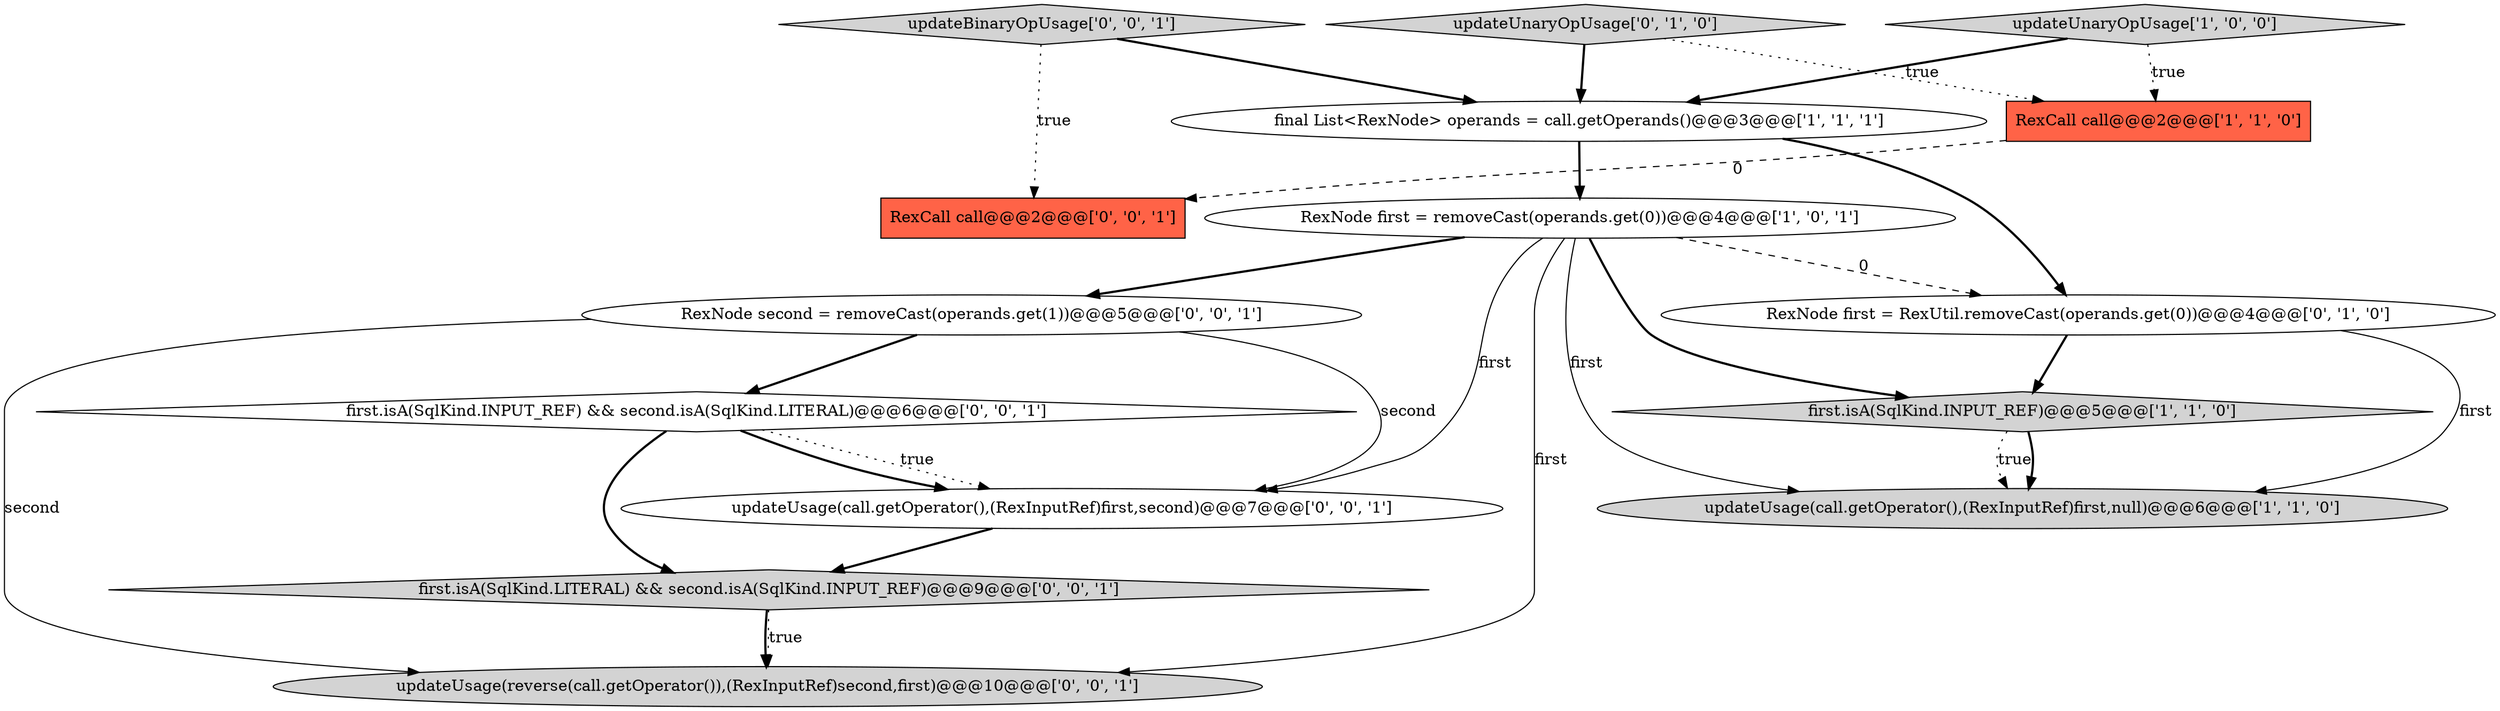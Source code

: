 digraph {
9 [style = filled, label = "updateUsage(call.getOperator(),(RexInputRef)first,second)@@@7@@@['0', '0', '1']", fillcolor = white, shape = ellipse image = "AAA0AAABBB3BBB"];
2 [style = filled, label = "updateUnaryOpUsage['1', '0', '0']", fillcolor = lightgray, shape = diamond image = "AAA0AAABBB1BBB"];
3 [style = filled, label = "first.isA(SqlKind.INPUT_REF)@@@5@@@['1', '1', '0']", fillcolor = lightgray, shape = diamond image = "AAA0AAABBB1BBB"];
13 [style = filled, label = "first.isA(SqlKind.INPUT_REF) && second.isA(SqlKind.LITERAL)@@@6@@@['0', '0', '1']", fillcolor = white, shape = diamond image = "AAA0AAABBB3BBB"];
14 [style = filled, label = "RexNode second = removeCast(operands.get(1))@@@5@@@['0', '0', '1']", fillcolor = white, shape = ellipse image = "AAA0AAABBB3BBB"];
1 [style = filled, label = "RexCall call@@@2@@@['1', '1', '0']", fillcolor = tomato, shape = box image = "AAA0AAABBB1BBB"];
4 [style = filled, label = "updateUsage(call.getOperator(),(RexInputRef)first,null)@@@6@@@['1', '1', '0']", fillcolor = lightgray, shape = ellipse image = "AAA0AAABBB1BBB"];
6 [style = filled, label = "updateUnaryOpUsage['0', '1', '0']", fillcolor = lightgray, shape = diamond image = "AAA0AAABBB2BBB"];
11 [style = filled, label = "RexCall call@@@2@@@['0', '0', '1']", fillcolor = tomato, shape = box image = "AAA0AAABBB3BBB"];
5 [style = filled, label = "RexNode first = removeCast(operands.get(0))@@@4@@@['1', '0', '1']", fillcolor = white, shape = ellipse image = "AAA0AAABBB1BBB"];
7 [style = filled, label = "RexNode first = RexUtil.removeCast(operands.get(0))@@@4@@@['0', '1', '0']", fillcolor = white, shape = ellipse image = "AAA1AAABBB2BBB"];
10 [style = filled, label = "updateUsage(reverse(call.getOperator()),(RexInputRef)second,first)@@@10@@@['0', '0', '1']", fillcolor = lightgray, shape = ellipse image = "AAA0AAABBB3BBB"];
0 [style = filled, label = "final List<RexNode> operands = call.getOperands()@@@3@@@['1', '1', '1']", fillcolor = white, shape = ellipse image = "AAA0AAABBB1BBB"];
8 [style = filled, label = "updateBinaryOpUsage['0', '0', '1']", fillcolor = lightgray, shape = diamond image = "AAA0AAABBB3BBB"];
12 [style = filled, label = "first.isA(SqlKind.LITERAL) && second.isA(SqlKind.INPUT_REF)@@@9@@@['0', '0', '1']", fillcolor = lightgray, shape = diamond image = "AAA0AAABBB3BBB"];
12->10 [style = dotted, label="true"];
5->7 [style = dashed, label="0"];
5->14 [style = bold, label=""];
8->11 [style = dotted, label="true"];
1->11 [style = dashed, label="0"];
8->0 [style = bold, label=""];
0->7 [style = bold, label=""];
6->0 [style = bold, label=""];
14->13 [style = bold, label=""];
6->1 [style = dotted, label="true"];
13->9 [style = dotted, label="true"];
5->4 [style = solid, label="first"];
7->3 [style = bold, label=""];
2->1 [style = dotted, label="true"];
12->10 [style = bold, label=""];
13->12 [style = bold, label=""];
14->10 [style = solid, label="second"];
3->4 [style = dotted, label="true"];
5->9 [style = solid, label="first"];
14->9 [style = solid, label="second"];
7->4 [style = solid, label="first"];
2->0 [style = bold, label=""];
5->3 [style = bold, label=""];
13->9 [style = bold, label=""];
0->5 [style = bold, label=""];
3->4 [style = bold, label=""];
5->10 [style = solid, label="first"];
9->12 [style = bold, label=""];
}
